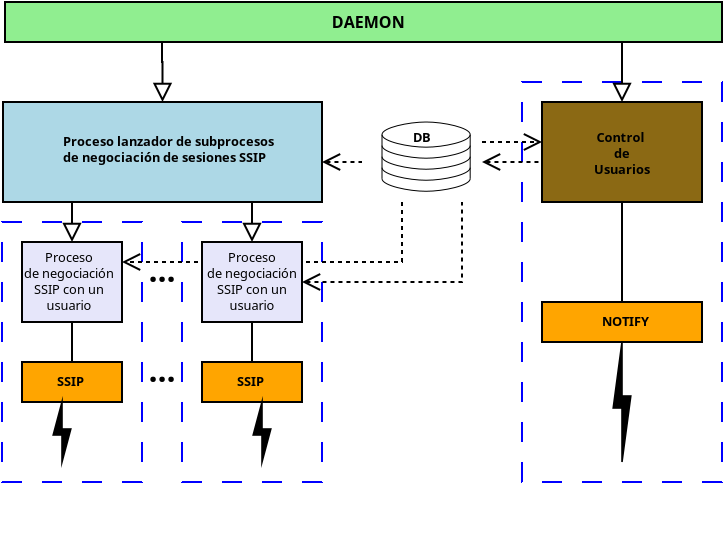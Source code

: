 <?xml version="1.0" encoding="UTF-8"?>
<dia:diagram xmlns:dia="http://www.lysator.liu.se/~alla/dia/"><dia:layer name="Fondo" visible="true"><dia:object type="Standard - Box" version="0" id="O0"><dia:attribute name="obj_pos"><dia:point val="0,18"/></dia:attribute><dia:attribute name="obj_bb"><dia:rectangle val="-0.05,17.95;7.05,31.05"/></dia:attribute><dia:attribute name="elem_corner"><dia:point val="0,18"/></dia:attribute><dia:attribute name="elem_width"><dia:real val="7"/></dia:attribute><dia:attribute name="elem_height"><dia:real val="13"/></dia:attribute><dia:attribute name="border_color"><dia:color val="#0000ff"/></dia:attribute><dia:attribute name="show_background"><dia:boolean val="true"/></dia:attribute><dia:attribute name="line_style"><dia:enum val="1"/></dia:attribute></dia:object><dia:object type="Standard - Box" version="0" id="O1"><dia:attribute name="obj_pos"><dia:point val="9,18"/></dia:attribute><dia:attribute name="obj_bb"><dia:rectangle val="8.95,17.95;16.05,31.05"/></dia:attribute><dia:attribute name="elem_corner"><dia:point val="9,18"/></dia:attribute><dia:attribute name="elem_width"><dia:real val="7"/></dia:attribute><dia:attribute name="elem_height"><dia:real val="13"/></dia:attribute><dia:attribute name="border_color"><dia:color val="#0000ff"/></dia:attribute><dia:attribute name="show_background"><dia:boolean val="true"/></dia:attribute><dia:attribute name="line_style"><dia:enum val="1"/></dia:attribute></dia:object><dia:object type="Standard - Box" version="0" id="O2"><dia:attribute name="obj_pos"><dia:point val="26,11"/></dia:attribute><dia:attribute name="obj_bb"><dia:rectangle val="25.95,10.95;36.05,31.05"/></dia:attribute><dia:attribute name="elem_corner"><dia:point val="26,11"/></dia:attribute><dia:attribute name="elem_width"><dia:real val="10"/></dia:attribute><dia:attribute name="elem_height"><dia:real val="20"/></dia:attribute><dia:attribute name="border_color"><dia:color val="#0000ff"/></dia:attribute><dia:attribute name="show_background"><dia:boolean val="true"/></dia:attribute><dia:attribute name="line_style"><dia:enum val="1"/></dia:attribute></dia:object><dia:object type="Standard - Box" version="0" id="O3"><dia:attribute name="obj_pos"><dia:point val="0.15,7"/></dia:attribute><dia:attribute name="obj_bb"><dia:rectangle val="0.1,6.95;36.05,9.05"/></dia:attribute><dia:attribute name="elem_corner"><dia:point val="0.15,7"/></dia:attribute><dia:attribute name="elem_width"><dia:real val="35.85"/></dia:attribute><dia:attribute name="elem_height"><dia:real val="2"/></dia:attribute><dia:attribute name="inner_color"><dia:color val="#90ee90"/></dia:attribute><dia:attribute name="show_background"><dia:boolean val="true"/></dia:attribute></dia:object><dia:object type="Standard - Text" version="0" id="O4"><dia:attribute name="obj_pos"><dia:point val="18.3,8.3"/></dia:attribute><dia:attribute name="obj_bb"><dia:rectangle val="16.6,7.473;20.027,8.855"/></dia:attribute><dia:attribute name="text"><dia:composite type="text"><dia:attribute name="string"><dia:string>#DAEMON#</dia:string></dia:attribute><dia:attribute name="font"><dia:font family="sans" style="80" name="Courier"/></dia:attribute><dia:attribute name="height"><dia:real val="1"/></dia:attribute><dia:attribute name="pos"><dia:point val="18.3,8.3"/></dia:attribute><dia:attribute name="color"><dia:color val="#000000"/></dia:attribute><dia:attribute name="alignment"><dia:enum val="1"/></dia:attribute></dia:composite></dia:attribute></dia:object><dia:object type="Standard - Box" version="0" id="O5"><dia:attribute name="obj_pos"><dia:point val="0.05,12"/></dia:attribute><dia:attribute name="obj_bb"><dia:rectangle val="-1.103e-15,11.95;16.05,17.05"/></dia:attribute><dia:attribute name="elem_corner"><dia:point val="0.05,12"/></dia:attribute><dia:attribute name="elem_width"><dia:real val="15.95"/></dia:attribute><dia:attribute name="elem_height"><dia:real val="5"/></dia:attribute><dia:attribute name="inner_color"><dia:color val="#add8e6"/></dia:attribute><dia:attribute name="show_background"><dia:boolean val="true"/></dia:attribute></dia:object><dia:object type="Standard - Box" version="0" id="O6"><dia:attribute name="obj_pos"><dia:point val="27,12"/></dia:attribute><dia:attribute name="obj_bb"><dia:rectangle val="26.95,11.95;35.05,17.05"/></dia:attribute><dia:attribute name="elem_corner"><dia:point val="27,12"/></dia:attribute><dia:attribute name="elem_width"><dia:real val="8"/></dia:attribute><dia:attribute name="elem_height"><dia:real val="5"/></dia:attribute><dia:attribute name="inner_color"><dia:color val="#8b6914"/></dia:attribute><dia:attribute name="show_background"><dia:boolean val="true"/></dia:attribute></dia:object><dia:object type="Standard - Text" version="0" id="O7"><dia:attribute name="obj_pos"><dia:point val="31,14"/></dia:attribute><dia:attribute name="obj_bb"><dia:rectangle val="29.7,13.328;32.322,16.045"/></dia:attribute><dia:attribute name="text"><dia:composite type="text"><dia:attribute name="string"><dia:string>#Control 
de
Usuarios#</dia:string></dia:attribute><dia:attribute name="font"><dia:font family="sans" style="80" name="Courier"/></dia:attribute><dia:attribute name="height"><dia:real val="0.8"/></dia:attribute><dia:attribute name="pos"><dia:point val="31,14"/></dia:attribute><dia:attribute name="color"><dia:color val="#000000"/></dia:attribute><dia:attribute name="alignment"><dia:enum val="1"/></dia:attribute></dia:composite></dia:attribute></dia:object><dia:object type="UML - Generalization" version="0" id="O8"><dia:attribute name="obj_pos"><dia:point val="8.025,12"/></dia:attribute><dia:attribute name="obj_bb"><dia:rectangle val="7.175,8.95;8.875,12.05"/></dia:attribute><dia:attribute name="orth_points"><dia:point val="8.025,12"/><dia:point val="8.025,10"/><dia:point val="8,10"/><dia:point val="8,9"/></dia:attribute><dia:attribute name="orth_orient"><dia:enum val="1"/><dia:enum val="0"/><dia:enum val="1"/></dia:attribute><dia:attribute name="name"><dia:string>##</dia:string></dia:attribute><dia:attribute name="stereotype"><dia:string>##</dia:string></dia:attribute><dia:connections><dia:connection handle="0" to="O5" connection="1"/></dia:connections></dia:object><dia:object type="UML - Generalization" version="0" id="O9"><dia:attribute name="obj_pos"><dia:point val="31,12"/></dia:attribute><dia:attribute name="obj_bb"><dia:rectangle val="30.15,8.95;31.85,12.05"/></dia:attribute><dia:attribute name="orth_points"><dia:point val="31,12"/><dia:point val="31,10"/><dia:point val="31,10"/><dia:point val="31,9"/></dia:attribute><dia:attribute name="orth_orient"><dia:enum val="1"/><dia:enum val="0"/><dia:enum val="1"/></dia:attribute><dia:attribute name="name"><dia:string>##</dia:string></dia:attribute><dia:attribute name="stereotype"><dia:string>##</dia:string></dia:attribute><dia:connections><dia:connection handle="0" to="O6" connection="1"/></dia:connections></dia:object><dia:object type="Sybase - Stable Queue" version="0" id="O10"><dia:attribute name="obj_pos"><dia:point val="19,13"/></dia:attribute><dia:attribute name="obj_bb"><dia:rectangle val="18.95,12.95;23.459,17.717"/></dia:attribute><dia:attribute name="elem_corner"><dia:point val="19,13"/></dia:attribute><dia:attribute name="elem_width"><dia:real val="4.409"/></dia:attribute><dia:attribute name="elem_height"><dia:real val="3.464"/></dia:attribute><dia:attribute name="inner_color"><dia:color val="#e5e5e5"/></dia:attribute><dia:attribute name="show_background"><dia:boolean val="true"/></dia:attribute><dia:attribute name="flip_horizontal"><dia:boolean val="false"/></dia:attribute><dia:attribute name="flip_vertical"><dia:boolean val="false"/></dia:attribute><dia:attribute name="padding"><dia:real val="0.354"/></dia:attribute><dia:attribute name="text"><dia:composite type="text"><dia:attribute name="string"><dia:string>##</dia:string></dia:attribute><dia:attribute name="font"><dia:font family="sans" style="0" name="Courier"/></dia:attribute><dia:attribute name="height"><dia:real val="0.8"/></dia:attribute><dia:attribute name="pos"><dia:point val="21.204,17.272"/></dia:attribute><dia:attribute name="color"><dia:color val="#000000"/></dia:attribute><dia:attribute name="alignment"><dia:enum val="1"/></dia:attribute></dia:composite></dia:attribute></dia:object><dia:object type="Standard - Line" version="0" id="O11"><dia:attribute name="obj_pos"><dia:point val="24,14"/></dia:attribute><dia:attribute name="obj_bb"><dia:rectangle val="23.95,13.2;27.05,14.8"/></dia:attribute><dia:attribute name="conn_endpoints"><dia:point val="24,14"/><dia:point val="27,14"/></dia:attribute><dia:attribute name="numcp"><dia:int val="1"/></dia:attribute><dia:attribute name="line_style"><dia:enum val="1"/></dia:attribute><dia:attribute name="end_arrow"><dia:enum val="1"/></dia:attribute><dia:attribute name="end_arrow_length"><dia:real val="0.8"/></dia:attribute><dia:attribute name="end_arrow_width"><dia:real val="0.8"/></dia:attribute><dia:attribute name="dashlength"><dia:real val="0.2"/></dia:attribute></dia:object><dia:object type="Standard - Line" version="0" id="O12"><dia:attribute name="obj_pos"><dia:point val="24,15"/></dia:attribute><dia:attribute name="obj_bb"><dia:rectangle val="23.95,14.2;27.05,15.8"/></dia:attribute><dia:attribute name="conn_endpoints"><dia:point val="24,15"/><dia:point val="27,15"/></dia:attribute><dia:attribute name="numcp"><dia:int val="1"/></dia:attribute><dia:attribute name="line_style"><dia:enum val="1"/></dia:attribute><dia:attribute name="start_arrow"><dia:enum val="1"/></dia:attribute><dia:attribute name="start_arrow_length"><dia:real val="0.8"/></dia:attribute><dia:attribute name="start_arrow_width"><dia:real val="0.8"/></dia:attribute><dia:attribute name="dashlength"><dia:real val="0.2"/></dia:attribute></dia:object><dia:object type="Standard - Line" version="0" id="O13"><dia:attribute name="obj_pos"><dia:point val="16,15"/></dia:attribute><dia:attribute name="obj_bb"><dia:rectangle val="15.95,14.2;18.05,15.8"/></dia:attribute><dia:attribute name="conn_endpoints"><dia:point val="16,15"/><dia:point val="18,15"/></dia:attribute><dia:attribute name="numcp"><dia:int val="1"/></dia:attribute><dia:attribute name="line_style"><dia:enum val="1"/></dia:attribute><dia:attribute name="start_arrow"><dia:enum val="1"/></dia:attribute><dia:attribute name="start_arrow_length"><dia:real val="0.8"/></dia:attribute><dia:attribute name="start_arrow_width"><dia:real val="0.8"/></dia:attribute><dia:attribute name="dashlength"><dia:real val="0.2"/></dia:attribute></dia:object><dia:object type="Standard - Text" version="0" id="O14"><dia:attribute name="obj_pos"><dia:point val="21,12"/></dia:attribute><dia:attribute name="obj_bb"><dia:rectangle val="20.977,11.328;21,12.445"/></dia:attribute><dia:attribute name="text"><dia:composite type="text"><dia:attribute name="string"><dia:string>##</dia:string></dia:attribute><dia:attribute name="font"><dia:font family="sans" style="0" name="Courier"/></dia:attribute><dia:attribute name="height"><dia:real val="0.8"/></dia:attribute><dia:attribute name="pos"><dia:point val="21,12"/></dia:attribute><dia:attribute name="color"><dia:color val="#000000"/></dia:attribute><dia:attribute name="alignment"><dia:enum val="0"/></dia:attribute></dia:composite></dia:attribute></dia:object><dia:object type="Standard - Text" version="0" id="O15"><dia:attribute name="obj_pos"><dia:point val="21,14"/></dia:attribute><dia:attribute name="obj_bb"><dia:rectangle val="20.527,13.328;21.45,14.445"/></dia:attribute><dia:attribute name="text"><dia:composite type="text"><dia:attribute name="string"><dia:string>#DB#</dia:string></dia:attribute><dia:attribute name="font"><dia:font family="sans" style="80" name="Courier"/></dia:attribute><dia:attribute name="height"><dia:real val="0.8"/></dia:attribute><dia:attribute name="pos"><dia:point val="21,14"/></dia:attribute><dia:attribute name="color"><dia:color val="#000000"/></dia:attribute><dia:attribute name="alignment"><dia:enum val="1"/></dia:attribute></dia:composite></dia:attribute></dia:object><dia:object type="Standard - Box" version="0" id="O16"><dia:attribute name="obj_pos"><dia:point val="27,22"/></dia:attribute><dia:attribute name="obj_bb"><dia:rectangle val="26.95,21.95;35.05,24.05"/></dia:attribute><dia:attribute name="elem_corner"><dia:point val="27,22"/></dia:attribute><dia:attribute name="elem_width"><dia:real val="8"/></dia:attribute><dia:attribute name="elem_height"><dia:real val="2"/></dia:attribute><dia:attribute name="inner_color"><dia:color val="#ffa500"/></dia:attribute><dia:attribute name="show_background"><dia:boolean val="true"/></dia:attribute></dia:object><dia:object type="Standard - Line" version="0" id="O17"><dia:attribute name="obj_pos"><dia:point val="31,17"/></dia:attribute><dia:attribute name="obj_bb"><dia:rectangle val="30.95,16.95;31.05,22.05"/></dia:attribute><dia:attribute name="conn_endpoints"><dia:point val="31,17"/><dia:point val="31,22"/></dia:attribute><dia:attribute name="numcp"><dia:int val="1"/></dia:attribute><dia:connections><dia:connection handle="0" to="O6" connection="6"/><dia:connection handle="1" to="O16" connection="1"/></dia:connections></dia:object><dia:object type="Standard - Text" version="0" id="O18"><dia:attribute name="obj_pos"><dia:point val="30,23.2"/></dia:attribute><dia:attribute name="obj_bb"><dia:rectangle val="30,22.527;32.172,23.645"/></dia:attribute><dia:attribute name="text"><dia:composite type="text"><dia:attribute name="string"><dia:string>#NOTIFY#</dia:string></dia:attribute><dia:attribute name="font"><dia:font family="sans" style="80" name="Courier"/></dia:attribute><dia:attribute name="height"><dia:real val="0.8"/></dia:attribute><dia:attribute name="pos"><dia:point val="30,23.2"/></dia:attribute><dia:attribute name="color"><dia:color val="#000000"/></dia:attribute><dia:attribute name="alignment"><dia:enum val="0"/></dia:attribute></dia:composite></dia:attribute></dia:object><dia:object type="Standard - Box" version="0" id="O19"><dia:attribute name="obj_pos"><dia:point val="1,19"/></dia:attribute><dia:attribute name="obj_bb"><dia:rectangle val="0.95,18.95;6.05,23.05"/></dia:attribute><dia:attribute name="elem_corner"><dia:point val="1,19"/></dia:attribute><dia:attribute name="elem_width"><dia:real val="5"/></dia:attribute><dia:attribute name="elem_height"><dia:real val="4"/></dia:attribute><dia:attribute name="inner_color"><dia:color val="#e6e6fa"/></dia:attribute><dia:attribute name="show_background"><dia:boolean val="true"/></dia:attribute></dia:object><dia:object type="Standard - Text" version="0" id="O20"><dia:attribute name="obj_pos"><dia:point val="8,21"/></dia:attribute><dia:attribute name="obj_bb"><dia:rectangle val="7.978,20.328;8,21.445"/></dia:attribute><dia:attribute name="text"><dia:composite type="text"><dia:attribute name="string"><dia:string>##</dia:string></dia:attribute><dia:attribute name="font"><dia:font family="sans" style="0" name="Courier"/></dia:attribute><dia:attribute name="height"><dia:real val="0.8"/></dia:attribute><dia:attribute name="pos"><dia:point val="8,21"/></dia:attribute><dia:attribute name="color"><dia:color val="#000000"/></dia:attribute><dia:attribute name="alignment"><dia:enum val="0"/></dia:attribute></dia:composite></dia:attribute></dia:object><dia:object type="Standard - Text" version="0" id="O21"><dia:attribute name="obj_pos"><dia:point val="8,21"/></dia:attribute><dia:attribute name="obj_bb"><dia:rectangle val="7.351,19.501;8.6,22.148"/></dia:attribute><dia:attribute name="text"><dia:composite type="text"><dia:attribute name="string"><dia:string>#...#</dia:string></dia:attribute><dia:attribute name="font"><dia:font family="sans" style="80" name="Courier"/></dia:attribute><dia:attribute name="height"><dia:real val="2"/></dia:attribute><dia:attribute name="pos"><dia:point val="8,21"/></dia:attribute><dia:attribute name="color"><dia:color val="#000000"/></dia:attribute><dia:attribute name="alignment"><dia:enum val="1"/></dia:attribute></dia:composite></dia:attribute></dia:object><dia:object type="Standard - Box" version="0" id="O22"><dia:attribute name="obj_pos"><dia:point val="1,25"/></dia:attribute><dia:attribute name="obj_bb"><dia:rectangle val="0.95,24.95;6.05,27.05"/></dia:attribute><dia:attribute name="elem_corner"><dia:point val="1,25"/></dia:attribute><dia:attribute name="elem_width"><dia:real val="5"/></dia:attribute><dia:attribute name="elem_height"><dia:real val="2"/></dia:attribute><dia:attribute name="inner_color"><dia:color val="#ffa500"/></dia:attribute><dia:attribute name="show_background"><dia:boolean val="true"/></dia:attribute></dia:object><dia:object type="Standard - Box" version="0" id="O23"><dia:attribute name="obj_pos"><dia:point val="10,25"/></dia:attribute><dia:attribute name="obj_bb"><dia:rectangle val="9.95,24.95;15.05,27.05"/></dia:attribute><dia:attribute name="elem_corner"><dia:point val="10,25"/></dia:attribute><dia:attribute name="elem_width"><dia:real val="5"/></dia:attribute><dia:attribute name="elem_height"><dia:real val="2"/></dia:attribute><dia:attribute name="inner_color"><dia:color val="#ffa500"/></dia:attribute><dia:attribute name="show_background"><dia:boolean val="true"/></dia:attribute></dia:object><dia:object type="Standard - Text" version="0" id="O24"><dia:attribute name="obj_pos"><dia:point val="8,26"/></dia:attribute><dia:attribute name="obj_bb"><dia:rectangle val="8,25.35;8,26.4"/></dia:attribute><dia:attribute name="text"><dia:composite type="text"><dia:attribute name="string"><dia:string>##</dia:string></dia:attribute><dia:attribute name="font"><dia:font family="sans" style="0" name="Courier"/></dia:attribute><dia:attribute name="height"><dia:real val="0.8"/></dia:attribute><dia:attribute name="pos"><dia:point val="8,26"/></dia:attribute><dia:attribute name="color"><dia:color val="#000000"/></dia:attribute><dia:attribute name="alignment"><dia:enum val="0"/></dia:attribute></dia:composite></dia:attribute></dia:object><dia:object type="Standard - Text" version="0" id="O25"><dia:attribute name="obj_pos"><dia:point val="8,26"/></dia:attribute><dia:attribute name="obj_bb"><dia:rectangle val="7.351,24.501;8.6,27.148"/></dia:attribute><dia:attribute name="text"><dia:composite type="text"><dia:attribute name="string"><dia:string>#...#</dia:string></dia:attribute><dia:attribute name="font"><dia:font family="sans" style="80" name="Courier"/></dia:attribute><dia:attribute name="height"><dia:real val="2"/></dia:attribute><dia:attribute name="pos"><dia:point val="8,26"/></dia:attribute><dia:attribute name="color"><dia:color val="#000000"/></dia:attribute><dia:attribute name="alignment"><dia:enum val="1"/></dia:attribute></dia:composite></dia:attribute></dia:object><dia:object type="Standard - Line" version="0" id="O26"><dia:attribute name="obj_pos"><dia:point val="12.5,23"/></dia:attribute><dia:attribute name="obj_bb"><dia:rectangle val="12.45,22.95;12.55,25.05"/></dia:attribute><dia:attribute name="conn_endpoints"><dia:point val="12.5,23"/><dia:point val="12.5,25"/></dia:attribute><dia:attribute name="numcp"><dia:int val="1"/></dia:attribute><dia:connections><dia:connection handle="0" to="O36" connection="6"/><dia:connection handle="1" to="O23" connection="1"/></dia:connections></dia:object><dia:object type="Standard - Line" version="0" id="O27"><dia:attribute name="obj_pos"><dia:point val="3.5,23"/></dia:attribute><dia:attribute name="obj_bb"><dia:rectangle val="3.45,22.95;3.55,25.05"/></dia:attribute><dia:attribute name="conn_endpoints"><dia:point val="3.5,23"/><dia:point val="3.5,25"/></dia:attribute><dia:attribute name="numcp"><dia:int val="1"/></dia:attribute><dia:connections><dia:connection handle="0" to="O19" connection="6"/><dia:connection handle="1" to="O22" connection="1"/></dia:connections></dia:object><dia:object type="Standard - Text" version="0" id="O28"><dia:attribute name="obj_pos"><dia:point val="2.3,26.2"/></dia:attribute><dia:attribute name="obj_bb"><dia:rectangle val="2.3,25.527;4.122,26.645"/></dia:attribute><dia:attribute name="text"><dia:composite type="text"><dia:attribute name="string"><dia:string>#   SSIP#</dia:string></dia:attribute><dia:attribute name="font"><dia:font family="sans" style="80" name="Courier"/></dia:attribute><dia:attribute name="height"><dia:real val="0.8"/></dia:attribute><dia:attribute name="pos"><dia:point val="2.3,26.2"/></dia:attribute><dia:attribute name="color"><dia:color val="#000000"/></dia:attribute><dia:attribute name="alignment"><dia:enum val="0"/></dia:attribute></dia:composite></dia:attribute></dia:object><dia:object type="Standard - Text" version="0" id="O29"><dia:attribute name="obj_pos"><dia:point val="11.3,26.2"/></dia:attribute><dia:attribute name="obj_bb"><dia:rectangle val="11.3,25.527;13.123,26.645"/></dia:attribute><dia:attribute name="text"><dia:composite type="text"><dia:attribute name="string"><dia:string>#   SSIP#</dia:string></dia:attribute><dia:attribute name="font"><dia:font family="sans" style="80" name="Courier"/></dia:attribute><dia:attribute name="height"><dia:real val="0.8"/></dia:attribute><dia:attribute name="pos"><dia:point val="11.3,26.2"/></dia:attribute><dia:attribute name="color"><dia:color val="#000000"/></dia:attribute><dia:attribute name="alignment"><dia:enum val="0"/></dia:attribute></dia:composite></dia:attribute></dia:object><dia:object type="Standard - Text" version="0" id="O30"><dia:attribute name="obj_pos"><dia:point val="3.35,20"/></dia:attribute><dia:attribute name="obj_bb"><dia:rectangle val="1.25,19.328;5.473,22.845"/></dia:attribute><dia:attribute name="text"><dia:composite type="text"><dia:attribute name="string"><dia:string>#Proceso
de negociación
SSIP con un
usuario#</dia:string></dia:attribute><dia:attribute name="font"><dia:font family="sans" style="0" name="Courier"/></dia:attribute><dia:attribute name="height"><dia:real val="0.8"/></dia:attribute><dia:attribute name="pos"><dia:point val="3.35,20"/></dia:attribute><dia:attribute name="color"><dia:color val="#000000"/></dia:attribute><dia:attribute name="alignment"><dia:enum val="1"/></dia:attribute></dia:composite></dia:attribute></dia:object><dia:object type="UML - Generalization" version="0" id="O31"><dia:attribute name="obj_pos"><dia:point val="3.5,19"/></dia:attribute><dia:attribute name="obj_bb"><dia:rectangle val="2.65,16.9;4.35,19.25"/></dia:attribute><dia:attribute name="orth_points"><dia:point val="3.5,19"/><dia:point val="3.5,17.65"/><dia:point val="3.5,17.65"/><dia:point val="3.5,16.95"/></dia:attribute><dia:attribute name="orth_orient"><dia:enum val="1"/><dia:enum val="0"/><dia:enum val="1"/></dia:attribute><dia:attribute name="name"><dia:string>##</dia:string></dia:attribute><dia:attribute name="stereotype"><dia:string>##</dia:string></dia:attribute><dia:connections><dia:connection handle="0" to="O19" connection="1"/></dia:connections></dia:object><dia:object type="UML - Generalization" version="0" id="O32"><dia:attribute name="obj_pos"><dia:point val="12.5,19"/></dia:attribute><dia:attribute name="obj_bb"><dia:rectangle val="11.65,17;13.35,19.6"/></dia:attribute><dia:attribute name="orth_points"><dia:point val="12.5,19"/><dia:point val="12.5,18"/><dia:point val="12.5,18"/><dia:point val="12.5,17.05"/></dia:attribute><dia:attribute name="orth_orient"><dia:enum val="1"/><dia:enum val="0"/><dia:enum val="1"/></dia:attribute><dia:attribute name="name"><dia:string>##</dia:string></dia:attribute><dia:attribute name="stereotype"><dia:string>##</dia:string></dia:attribute><dia:connections><dia:connection handle="0" to="O36" connection="1"/></dia:connections></dia:object><dia:object type="Standard - ZigZagLine" version="0" id="O33"><dia:attribute name="obj_pos"><dia:point val="20,17"/></dia:attribute><dia:attribute name="obj_bb"><dia:rectangle val="5.95,17;20.05,20.8"/></dia:attribute><dia:attribute name="orth_points"><dia:point val="20,17"/><dia:point val="20,17"/><dia:point val="20,20"/><dia:point val="6,20"/></dia:attribute><dia:attribute name="orth_orient"><dia:enum val="0"/><dia:enum val="1"/><dia:enum val="0"/></dia:attribute><dia:attribute name="line_style"><dia:enum val="1"/></dia:attribute><dia:attribute name="end_arrow"><dia:enum val="1"/></dia:attribute><dia:attribute name="end_arrow_length"><dia:real val="0.8"/></dia:attribute><dia:attribute name="end_arrow_width"><dia:real val="0.8"/></dia:attribute><dia:attribute name="dashlength"><dia:real val="0.2"/></dia:attribute></dia:object><dia:object type="Standard - Text" version="0" id="O34"><dia:attribute name="obj_pos"><dia:point val="3.05,14.2"/></dia:attribute><dia:attribute name="obj_bb"><dia:rectangle val="3.05,13.527;12.822,15.445"/></dia:attribute><dia:attribute name="text"><dia:composite type="text"><dia:attribute name="string"><dia:string>#Proceso lanzador de subprocesos
de negociación de sesiones SSIP#</dia:string></dia:attribute><dia:attribute name="font"><dia:font family="sans" style="80" name="Courier"/></dia:attribute><dia:attribute name="height"><dia:real val="0.8"/></dia:attribute><dia:attribute name="pos"><dia:point val="3.05,14.2"/></dia:attribute><dia:attribute name="color"><dia:color val="#000000"/></dia:attribute><dia:attribute name="alignment"><dia:enum val="0"/></dia:attribute></dia:composite></dia:attribute></dia:object><dia:object type="Standard - ZigZagLine" version="0" id="O35"><dia:attribute name="obj_pos"><dia:point val="15,21"/></dia:attribute><dia:attribute name="obj_bb"><dia:rectangle val="14.95,16.929;23.05,21.8"/></dia:attribute><dia:attribute name="orth_points"><dia:point val="15,21"/><dia:point val="23,21"/><dia:point val="23,17"/><dia:point val="23,17"/></dia:attribute><dia:attribute name="orth_orient"><dia:enum val="0"/><dia:enum val="1"/><dia:enum val="0"/></dia:attribute><dia:attribute name="line_style"><dia:enum val="1"/></dia:attribute><dia:attribute name="start_arrow"><dia:enum val="1"/></dia:attribute><dia:attribute name="start_arrow_length"><dia:real val="0.8"/></dia:attribute><dia:attribute name="start_arrow_width"><dia:real val="0.8"/></dia:attribute><dia:attribute name="dashlength"><dia:real val="0.2"/></dia:attribute><dia:connections><dia:connection handle="0" to="O36" connection="4"/></dia:connections></dia:object><dia:object type="Standard - Box" version="0" id="O36"><dia:attribute name="obj_pos"><dia:point val="10,19"/></dia:attribute><dia:attribute name="obj_bb"><dia:rectangle val="9.95,18.95;15.05,23.05"/></dia:attribute><dia:attribute name="elem_corner"><dia:point val="10,19"/></dia:attribute><dia:attribute name="elem_width"><dia:real val="5"/></dia:attribute><dia:attribute name="elem_height"><dia:real val="4"/></dia:attribute><dia:attribute name="inner_color"><dia:color val="#e6e6fa"/></dia:attribute><dia:attribute name="show_background"><dia:boolean val="true"/></dia:attribute></dia:object><dia:object type="Standard - Text" version="0" id="O37"><dia:attribute name="obj_pos"><dia:point val="12.5,20"/></dia:attribute><dia:attribute name="obj_bb"><dia:rectangle val="10.4,19.328;14.623,22.845"/></dia:attribute><dia:attribute name="text"><dia:composite type="text"><dia:attribute name="string"><dia:string>#Proceso
de negociación
SSIP con un
usuario#</dia:string></dia:attribute><dia:attribute name="font"><dia:font family="sans" style="0" name="Courier"/></dia:attribute><dia:attribute name="height"><dia:real val="0.8"/></dia:attribute><dia:attribute name="pos"><dia:point val="12.5,20"/></dia:attribute><dia:attribute name="color"><dia:color val="#000000"/></dia:attribute><dia:attribute name="alignment"><dia:enum val="1"/></dia:attribute></dia:composite></dia:attribute></dia:object><dia:object type="Network - WAN Link" version="1" id="O38"><dia:attribute name="obj_pos"><dia:point val="31,24"/></dia:attribute><dia:attribute name="obj_bb"><dia:rectangle val="30.56,24;31.44,30"/></dia:attribute><dia:attribute name="conn_endpoints"><dia:point val="31,24"/><dia:point val="31,30"/></dia:attribute><dia:attribute name="width"><dia:real val="1"/></dia:attribute><dia:connections><dia:connection handle="0" to="O16" connection="6"/></dia:connections></dia:object><dia:object type="Network - WAN Link" version="1" id="O39"><dia:attribute name="obj_pos"><dia:point val="3,27"/></dia:attribute><dia:attribute name="obj_bb"><dia:rectangle val="2.56,27;3.44,30"/></dia:attribute><dia:attribute name="conn_endpoints"><dia:point val="3,27"/><dia:point val="3,30"/></dia:attribute><dia:attribute name="width"><dia:real val="1"/></dia:attribute></dia:object><dia:object type="Network - WAN Link" version="1" id="O40"><dia:attribute name="obj_pos"><dia:point val="13,27"/></dia:attribute><dia:attribute name="obj_bb"><dia:rectangle val="12.56,27;13.44,30"/></dia:attribute><dia:attribute name="conn_endpoints"><dia:point val="13,27"/><dia:point val="13,30"/></dia:attribute><dia:attribute name="width"><dia:real val="1"/></dia:attribute></dia:object></dia:layer></dia:diagram>
